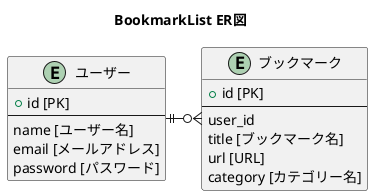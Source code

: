 @startuml
title BookmarkList ER図

entity users as "ユーザー" {
  + id [PK]
  --
  name [ユーザー名]
  email [メールアドレス]
  password [パスワード]
}

entity bookmarks as "ブックマーク" {
  + id [PK]
  --
  user_id
  title [ブックマーク名]
  url [URL]
  category [カテゴリー名]
}

users ||-o{ bookmarks

@enduml